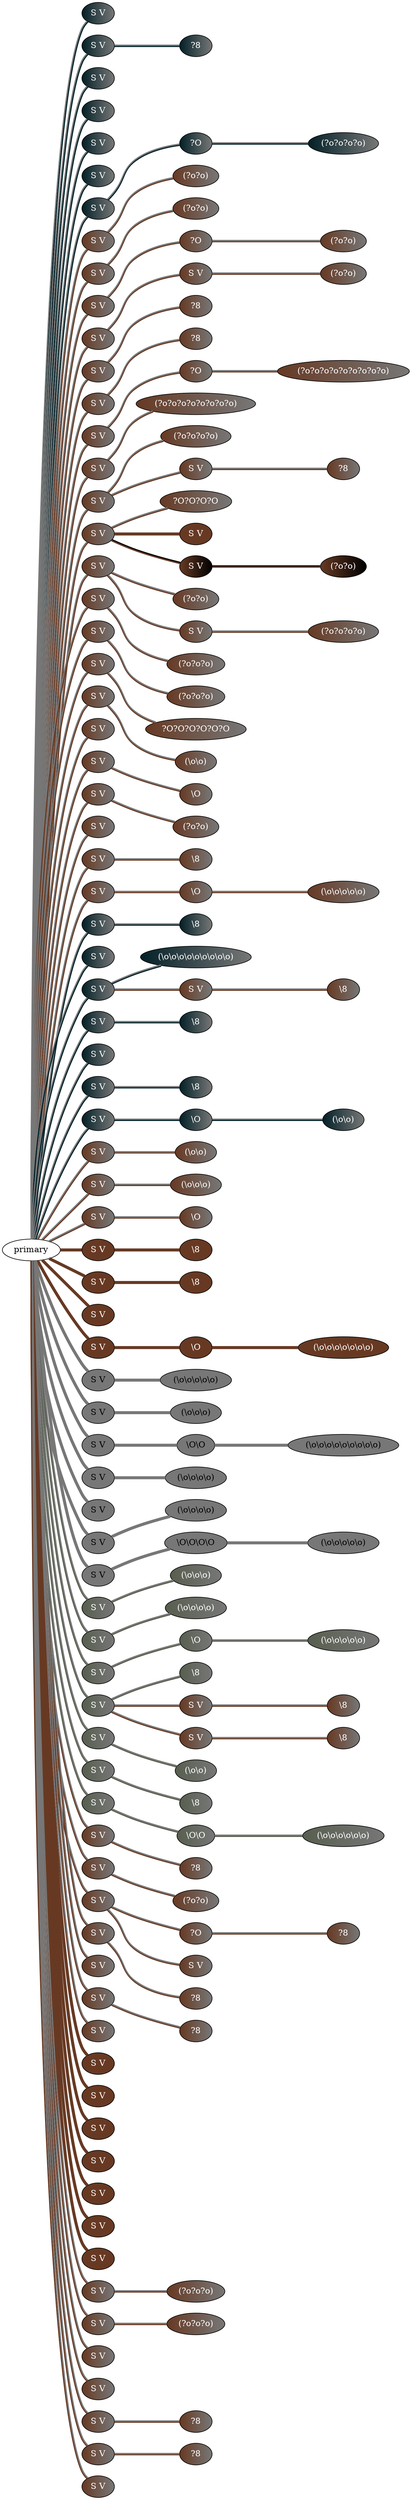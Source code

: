 graph {
 graph [rankdir=LR]
"1" [qtype="pendant_node", pendant_colors="#022027:#777777", pendant_ply="S", pendant_attach="V", pendant_length="0.5", label="S V", style=filled, fillcolor="#022027:#777777", fontcolor="#ffffff"]
"primary" -- "1" [qtype="pendant_link",penwidth=2,color="#022027:#777777"]
"2" [qtype="pendant_node", pendant_colors="#022027:#777777", pendant_ply="S", pendant_attach="V", pendant_length="32.5", label="S V", style=filled, fillcolor="#022027:#777777", fontcolor="#ffffff"]
"primary" -- "2" [qtype="pendant_link",penwidth=2,color="#022027:#777777"]
"2:0" [qtype="knot_node", knot_value="1", knot_type="E", knot_position="12.5", knot_spin="U", label="?8", style=filled, fillcolor="#022027:#777777" , fontcolor="#ffffff"]
"2" -- "2:0" [qtype="knot_link",penwidth=2,color="#022027:#777777"]
"3" [qtype="pendant_node", pendant_colors="#022027:#777777", pendant_ply="S", pendant_attach="V", pendant_length="0.5", label="S V", style=filled, fillcolor="#022027:#777777", fontcolor="#ffffff"]
"primary" -- "3" [qtype="pendant_link",penwidth=2,color="#022027:#777777"]
"4" [qtype="pendant_node", pendant_colors="#022027:#777777", pendant_ply="S", pendant_attach="V", pendant_length="10.5", label="S V", style=filled, fillcolor="#022027:#777777", fontcolor="#ffffff"]
"primary" -- "4" [qtype="pendant_link",penwidth=2,color="#022027:#777777"]
"5" [qtype="pendant_node", pendant_colors="#022027:#777777", pendant_ply="S", pendant_attach="V", pendant_length="0.5", label="S V", style=filled, fillcolor="#022027:#777777", fontcolor="#ffffff"]
"primary" -- "5" [qtype="pendant_link",penwidth=2,color="#022027:#777777"]
"6" [qtype="pendant_node", pendant_colors="#022027:#777777", pendant_ply="S", pendant_attach="V", pendant_length="0.5", label="S V", style=filled, fillcolor="#022027:#777777", fontcolor="#ffffff"]
"primary" -- "6" [qtype="pendant_link",penwidth=2,color="#022027:#777777"]
"T1" [qtype="pendant_node", pendant_colors="#022027:#777777", pendant_ply="S", pendant_attach="V", pendant_length="29.5", label="S V", style=filled, fillcolor="#022027:#777777", fontcolor="#ffffff"]
"primary" -- "T1" [qtype="pendant_link",penwidth=2,color="#022027:#777777"]
"T1:0" [qtype="knot_node", knot_value="1", knot_type="S", knot_position="5.5", knot_spin="U", label="?O", style=filled, fillcolor="#022027:#777777" , fontcolor="#ffffff"]
"T1" -- "T1:0" [qtype="knot_link",penwidth=2,color="#022027:#777777"]
"T1:1" [qtype="knot_node", knot_value="4", knot_type="L", knot_position="13.5", knot_spin="U", label="(?o?o?o?o)", style=filled, fillcolor="#022027:#777777" , fontcolor="#ffffff"]
"T1:0" -- "T1:1" [qtype="knot_link",penwidth=2,color="#022027:#777777"]
"7" [qtype="pendant_node", pendant_colors="#673923:#777777", pendant_ply="S", pendant_attach="V", pendant_length="32.0", label="S V", style=filled, fillcolor="#673923:#777777", fontcolor="#ffffff"]
"primary" -- "7" [qtype="pendant_link",penwidth=2,color="#673923:#777777"]
"7:0" [qtype="knot_node", knot_value="2", knot_type="L", knot_position="11.5", knot_spin="U", label="(?o?o)", style=filled, fillcolor="#673923:#777777" , fontcolor="#ffffff"]
"7" -- "7:0" [qtype="knot_link",penwidth=2,color="#673923:#777777"]
"8" [qtype="pendant_node", pendant_colors="#673923:#777777", pendant_ply="S", pendant_attach="V", pendant_length="34.0", label="S V", style=filled, fillcolor="#673923:#777777", fontcolor="#ffffff"]
"primary" -- "8" [qtype="pendant_link",penwidth=2,color="#673923:#777777"]
"8:0" [qtype="knot_node", knot_value="2", knot_type="L", knot_position="11.5", knot_spin="U", label="(?o?o)", style=filled, fillcolor="#673923:#777777" , fontcolor="#ffffff"]
"8" -- "8:0" [qtype="knot_link",penwidth=2,color="#673923:#777777"]
"9" [qtype="pendant_node", pendant_colors="#673923:#777777", pendant_ply="S", pendant_attach="V", pendant_length="32.5", label="S V", style=filled, fillcolor="#673923:#777777", fontcolor="#ffffff"]
"primary" -- "9" [qtype="pendant_link",penwidth=2,color="#673923:#777777"]
"9:0" [qtype="knot_node", knot_value="1", knot_type="S", knot_position="5.0", knot_spin="U", label="?O", style=filled, fillcolor="#673923:#777777" , fontcolor="#ffffff"]
"9" -- "9:0" [qtype="knot_link",penwidth=2,color="#673923:#777777"]
"9:1" [qtype="knot_node", knot_value="2", knot_type="L", knot_position="12.0", knot_spin="U", label="(?o?o)", style=filled, fillcolor="#673923:#777777" , fontcolor="#ffffff"]
"9:0" -- "9:1" [qtype="knot_link",penwidth=2,color="#673923:#777777"]
"10" [qtype="pendant_node", pendant_colors="#673923:#777777", pendant_ply="S", pendant_attach="V", pendant_length="32.0", label="S V", style=filled, fillcolor="#673923:#777777", fontcolor="#ffffff"]
"primary" -- "10" [qtype="pendant_link",penwidth=2,color="#673923:#777777"]
"10s1" [qtype="pendant_node", pendant_colors="#673923:#777777", pendant_ply="S", pendant_attach="V", pendant_length="19.5", label="S V", style=filled, fillcolor="#673923:#777777", fontcolor="#ffffff"]
"10" -- "10s1" [qtype="pendant_link",penwidth=2,color="#673923:#777777"]
"10s1:0" [qtype="knot_node", knot_value="2", knot_type="L", knot_position="5.0", knot_spin="U", label="(?o?o)", style=filled, fillcolor="#673923:#777777" , fontcolor="#ffffff"]
"10s1" -- "10s1:0" [qtype="knot_link",penwidth=2,color="#673923:#777777"]
"11" [qtype="pendant_node", pendant_colors="#673923:#777777", pendant_ply="S", pendant_attach="V", pendant_length="30.0", label="S V", style=filled, fillcolor="#673923:#777777", fontcolor="#ffffff"]
"primary" -- "11" [qtype="pendant_link",penwidth=2,color="#673923:#777777"]
"11:0" [qtype="knot_node", knot_value="1", knot_type="E", knot_position="11.0", knot_spin="U", label="?8", style=filled, fillcolor="#673923:#777777" , fontcolor="#ffffff"]
"11" -- "11:0" [qtype="knot_link",penwidth=2,color="#673923:#777777"]
"12" [qtype="pendant_node", pendant_colors="#673923:#777777", pendant_ply="S", pendant_attach="V", pendant_length="32.5", label="S V", style=filled, fillcolor="#673923:#777777", fontcolor="#ffffff"]
"primary" -- "12" [qtype="pendant_link",penwidth=2,color="#673923:#777777"]
"12:0" [qtype="knot_node", knot_value="1", knot_type="E", knot_position="12.0", knot_spin="U", label="?8", style=filled, fillcolor="#673923:#777777" , fontcolor="#ffffff"]
"12" -- "12:0" [qtype="knot_link",penwidth=2,color="#673923:#777777"]
"T2" [qtype="pendant_node", pendant_colors="#673923:#777777", pendant_ply="S", pendant_attach="V", pendant_length="24.0", label="S V", style=filled, fillcolor="#673923:#777777", fontcolor="#ffffff"]
"primary" -- "T2" [qtype="pendant_link",penwidth=2,color="#673923:#777777"]
"T2:0" [qtype="knot_node", knot_value="1", knot_type="S", knot_position="4.5", knot_spin="U", label="?O", style=filled, fillcolor="#673923:#777777" , fontcolor="#ffffff"]
"T2" -- "T2:0" [qtype="knot_link",penwidth=2,color="#673923:#777777"]
"T2:1" [qtype="knot_node", knot_value="9", knot_type="L", knot_position="13.0", knot_spin="U", label="(?o?o?o?o?o?o?o?o?o)", style=filled, fillcolor="#673923:#777777" , fontcolor="#ffffff"]
"T2:0" -- "T2:1" [qtype="knot_link",penwidth=2,color="#673923:#777777"]
"13" [qtype="pendant_node", pendant_colors="#673923:#777777", pendant_ply="S", pendant_attach="V", pendant_length="30.5", label="S V", style=filled, fillcolor="#673923:#777777", fontcolor="#ffffff"]
"primary" -- "13" [qtype="pendant_link",penwidth=2,color="#673923:#777777"]
"13:0" [qtype="knot_node", knot_value="8", knot_type="L", knot_position="11.0", knot_spin="U", label="(?o?o?o?o?o?o?o?o)", style=filled, fillcolor="#673923:#777777" , fontcolor="#ffffff"]
"13" -- "13:0" [qtype="knot_link",penwidth=2,color="#673923:#777777"]
"14" [qtype="pendant_node", pendant_colors="#673923:#777777", pendant_ply="S", pendant_attach="V", pendant_length="32.5", label="S V", style=filled, fillcolor="#673923:#777777", fontcolor="#ffffff"]
"primary" -- "14" [qtype="pendant_link",penwidth=2,color="#673923:#777777"]
"14:0" [qtype="knot_node", knot_value="4", knot_type="L", knot_position="10.5", knot_spin="U", label="(?o?o?o?o)", style=filled, fillcolor="#673923:#777777" , fontcolor="#ffffff"]
"14" -- "14:0" [qtype="knot_link",penwidth=2,color="#673923:#777777"]
"14s1" [qtype="pendant_node", pendant_colors="#673923:#777777", pendant_ply="S", pendant_attach="V", pendant_length="21.5", label="S V", style=filled, fillcolor="#673923:#777777", fontcolor="#ffffff"]
"14" -- "14s1" [qtype="pendant_link",penwidth=2,color="#673923:#777777"]
"14s1:0" [qtype="knot_node", knot_value="1", knot_type="E", knot_position="7.0", knot_spin="U", label="?8", style=filled, fillcolor="#673923:#777777" , fontcolor="#ffffff"]
"14s1" -- "14s1:0" [qtype="knot_link",penwidth=2,color="#673923:#777777"]
"15" [qtype="pendant_node", pendant_colors="#673923:#777777", pendant_ply="S", pendant_attach="V", pendant_length="29.5", label="S V", style=filled, fillcolor="#673923:#777777", fontcolor="#ffffff"]
"primary" -- "15" [qtype="pendant_link",penwidth=2,color="#673923:#777777"]
"15:0" [qtype="knot_node", knot_value="4", knot_type="S", knot_position="6.5", knot_spin="U", label="?O?O?O?O", style=filled, fillcolor="#673923:#777777" , fontcolor="#ffffff"]
"15" -- "15:0" [qtype="knot_link",penwidth=2,color="#673923:#777777"]
"15s1" [qtype="pendant_node", pendant_colors="#673923", pendant_ply="S", pendant_attach="V", pendant_length="2.5", label="S V", style=filled, fillcolor="#673923", fontcolor="#ffffff"]
"15" -- "15s1" [qtype="pendant_link",penwidth=5,color="#673923"]
"15s2" [qtype="pendant_node", pendant_colors="#673923:#000000", pendant_ply="S", pendant_attach="V", pendant_length="14.5", label="S V", style=filled, fillcolor="#673923:#000000", fontcolor="#ffffff"]
"15" -- "15s2" [qtype="pendant_link",penwidth=2,color="#673923:#000000"]
"15s2:0" [qtype="knot_node", knot_value="2", knot_type="L", knot_position="7.0", knot_spin="U", label="(?o?o)", style=filled, fillcolor="#673923:#000000" , fontcolor="#ffffff"]
"15s2" -- "15s2:0" [qtype="knot_link",penwidth=2,color="#673923:#000000"]
"16" [qtype="pendant_node", pendant_colors="#673923:#777777", pendant_ply="S", pendant_attach="V", pendant_length="33.5", label="S V", style=filled, fillcolor="#673923:#777777", fontcolor="#ffffff"]
"primary" -- "16" [qtype="pendant_link",penwidth=2,color="#673923:#777777"]
"16:0" [qtype="knot_node", knot_value="2", knot_type="L", knot_position="11.0", knot_spin="U", label="(?o?o)", style=filled, fillcolor="#673923:#777777" , fontcolor="#ffffff"]
"16" -- "16:0" [qtype="knot_link",penwidth=2,color="#673923:#777777"]
"16s1" [qtype="pendant_node", pendant_colors="#673923:#777777", pendant_ply="S", pendant_attach="V", pendant_length="20.0", label="S V", style=filled, fillcolor="#673923:#777777", fontcolor="#ffffff"]
"16" -- "16s1" [qtype="pendant_link",penwidth=2,color="#673923:#777777"]
"16s1:0" [qtype="knot_node", knot_value="4", knot_type="L", knot_position="7.0", knot_spin="U", label="(?o?o?o?o)", style=filled, fillcolor="#673923:#777777" , fontcolor="#ffffff"]
"16s1" -- "16s1:0" [qtype="knot_link",penwidth=2,color="#673923:#777777"]
"17" [qtype="pendant_node", pendant_colors="#673923:#777777", pendant_ply="S", pendant_attach="V", pendant_length="33.5", label="S V", style=filled, fillcolor="#673923:#777777", fontcolor="#ffffff"]
"primary" -- "17" [qtype="pendant_link",penwidth=2,color="#673923:#777777"]
"17:0" [qtype="knot_node", knot_value="3", knot_type="L", knot_position="10.5", knot_spin="U", label="(?o?o?o)", style=filled, fillcolor="#673923:#777777" , fontcolor="#ffffff"]
"17" -- "17:0" [qtype="knot_link",penwidth=2,color="#673923:#777777"]
"18" [qtype="pendant_node", pendant_colors="#673923:#777777", pendant_ply="S", pendant_attach="V", pendant_length="34.5", label="S V", style=filled, fillcolor="#673923:#777777", fontcolor="#ffffff"]
"primary" -- "18" [qtype="pendant_link",penwidth=2,color="#673923:#777777"]
"18:0" [qtype="knot_node", knot_value="3", knot_type="L", knot_position="10.5", knot_spin="U", label="(?o?o?o)", style=filled, fillcolor="#673923:#777777" , fontcolor="#ffffff"]
"18" -- "18:0" [qtype="knot_link",penwidth=2,color="#673923:#777777"]
"T3" [qtype="pendant_node", pendant_colors="#673923:#777777", pendant_ply="S", pendant_attach="V", pendant_length="30.0", label="S V", style=filled, fillcolor="#673923:#777777", fontcolor="#ffffff"]
"primary" -- "T3" [qtype="pendant_link",penwidth=2,color="#673923:#777777"]
"T3:0" [qtype="knot_node", knot_value="6", knot_type="S", knot_position="9.0", knot_spin="U", label="?O?O?O?O?O?O", style=filled, fillcolor="#673923:#777777" , fontcolor="#ffffff"]
"T3" -- "T3:0" [qtype="knot_link",penwidth=2,color="#673923:#777777"]
"19" [qtype="pendant_node", pendant_colors="#673923:#777777", pendant_ply="S", pendant_attach="V", pendant_length="35.0", label="S V", style=filled, fillcolor="#673923:#777777", fontcolor="#ffffff"]
"primary" -- "19" [qtype="pendant_link",penwidth=2,color="#673923:#777777"]
"19:0" [qtype="knot_node", knot_value="2", knot_type="L", knot_position="11.0", knot_spin="Z", label="(\\o\\o)", style=filled, fillcolor="#673923:#777777" , fontcolor="#ffffff"]
"19" -- "19:0" [qtype="knot_link",penwidth=2,color="#673923:#777777"]
"20" [qtype="pendant_node", pendant_colors="#673923:#777777", pendant_ply="S", pendant_attach="V", pendant_length="35.0", label="S V", style=filled, fillcolor="#673923:#777777", fontcolor="#ffffff"]
"primary" -- "20" [qtype="pendant_link",penwidth=2,color="#673923:#777777"]
"21" [qtype="pendant_node", pendant_colors="#673923:#777777", pendant_ply="S", pendant_attach="V", pendant_length="33.5", label="S V", style=filled, fillcolor="#673923:#777777", fontcolor="#ffffff"]
"primary" -- "21" [qtype="pendant_link",penwidth=2,color="#673923:#777777"]
"21:0" [qtype="knot_node", knot_value="1", knot_type="S", knot_position="6.0", knot_spin="Z", label="\\O", style=filled, fillcolor="#673923:#777777" , fontcolor="#ffffff"]
"21" -- "21:0" [qtype="knot_link",penwidth=2,color="#673923:#777777"]
"22" [qtype="pendant_node", pendant_colors="#673923:#777777", pendant_ply="S", pendant_attach="V", pendant_length="34.0", label="S V", style=filled, fillcolor="#673923:#777777", fontcolor="#ffffff"]
"primary" -- "22" [qtype="pendant_link",penwidth=2,color="#673923:#777777"]
"22:0" [qtype="knot_node", knot_value="2", knot_type="L", knot_position="12.0", knot_spin="U", label="(?o?o)", style=filled, fillcolor="#673923:#777777" , fontcolor="#ffffff"]
"22" -- "22:0" [qtype="knot_link",penwidth=2,color="#673923:#777777"]
"23" [qtype="pendant_node", pendant_colors="#673923:#777777", pendant_ply="S", pendant_attach="V", pendant_length="36.0", label="S V", style=filled, fillcolor="#673923:#777777", fontcolor="#ffffff"]
"primary" -- "23" [qtype="pendant_link",penwidth=2,color="#673923:#777777"]
"24" [qtype="pendant_node", pendant_colors="#673923:#777777", pendant_ply="S", pendant_attach="V", pendant_length="34.5", label="S V", style=filled, fillcolor="#673923:#777777", fontcolor="#ffffff"]
"primary" -- "24" [qtype="pendant_link",penwidth=2,color="#673923:#777777"]
"24:0" [qtype="knot_node", knot_value="1", knot_type="E", knot_position="11.5", knot_spin="Z", label="\\8", style=filled, fillcolor="#673923:#777777" , fontcolor="#ffffff"]
"24" -- "24:0" [qtype="knot_link",penwidth=2,color="#673923:#777777"]
"T4" [qtype="pendant_node", pendant_colors="#673923:#777777", pendant_ply="S", pendant_attach="V", pendant_length="29.0", label="S V", style=filled, fillcolor="#673923:#777777", fontcolor="#ffffff"]
"primary" -- "T4" [qtype="pendant_link",penwidth=2,color="#673923:#777777"]
"T4:0" [qtype="knot_node", knot_value="1", knot_type="S", knot_position="6.0", knot_spin="Z", label="\\O", style=filled, fillcolor="#673923:#777777" , fontcolor="#ffffff"]
"T4" -- "T4:0" [qtype="knot_link",penwidth=2,color="#673923:#777777"]
"T4:1" [qtype="knot_node", knot_value="5", knot_type="L", knot_position="14.0", knot_spin="Z", label="(\\o\\o\\o\\o\\o)", style=filled, fillcolor="#673923:#777777" , fontcolor="#ffffff"]
"T4:0" -- "T4:1" [qtype="knot_link",penwidth=2,color="#673923:#777777"]
"25" [qtype="pendant_node", pendant_colors="#022027:#777777", pendant_ply="S", pendant_attach="V", pendant_length="35.5", label="S V", style=filled, fillcolor="#022027:#777777", fontcolor="#ffffff"]
"primary" -- "25" [qtype="pendant_link",penwidth=2,color="#022027:#777777"]
"25:0" [qtype="knot_node", knot_value="1", knot_type="E", knot_position="11.5", knot_spin="Z", label="\\8", style=filled, fillcolor="#022027:#777777" , fontcolor="#ffffff"]
"25" -- "25:0" [qtype="knot_link",penwidth=2,color="#022027:#777777"]
"26" [qtype="pendant_node", pendant_colors="#022027:#777777", pendant_ply="S", pendant_attach="V", pendant_length="34.0", label="S V", style=filled, fillcolor="#022027:#777777", fontcolor="#ffffff"]
"primary" -- "26" [qtype="pendant_link",penwidth=2,color="#022027:#777777"]
"27" [qtype="pendant_node", pendant_colors="#022027:#777777", pendant_ply="S", pendant_attach="V", pendant_length="26.0", label="S V", style=filled, fillcolor="#022027:#777777", fontcolor="#ffffff"]
"primary" -- "27" [qtype="pendant_link",penwidth=2,color="#022027:#777777"]
"27:0" [qtype="knot_node", knot_value="9", knot_type="L", knot_position="12.0", knot_spin="Z", label="(\\o\\o\\o\\o\\o\\o\\o\\o\\o)", style=filled, fillcolor="#022027:#777777" , fontcolor="#ffffff"]
"27" -- "27:0" [qtype="knot_link",penwidth=2,color="#022027:#777777"]
"27s1" [qtype="pendant_node", pendant_colors="#673923:#777777", pendant_ply="S", pendant_attach="V", pendant_length="17.5", label="S V", style=filled, fillcolor="#673923:#777777", fontcolor="#ffffff"]
"27" -- "27s1" [qtype="pendant_link",penwidth=2,color="#673923:#777777"]
"27s1:0" [qtype="knot_node", knot_value="1", knot_type="E", knot_position="5.0", knot_spin="Z", label="\\8", style=filled, fillcolor="#673923:#777777" , fontcolor="#ffffff"]
"27s1" -- "27s1:0" [qtype="knot_link",penwidth=2,color="#673923:#777777"]
"28" [qtype="pendant_node", pendant_colors="#022027:#777777", pendant_ply="S", pendant_attach="V", pendant_length="24.5", label="S V", style=filled, fillcolor="#022027:#777777", fontcolor="#ffffff"]
"primary" -- "28" [qtype="pendant_link",penwidth=2,color="#022027:#777777"]
"28:0" [qtype="knot_node", knot_value="1", knot_type="E", knot_position="12.0", knot_spin="Z", label="\\8", style=filled, fillcolor="#022027:#777777" , fontcolor="#ffffff"]
"28" -- "28:0" [qtype="knot_link",penwidth=2,color="#022027:#777777"]
"29" [qtype="pendant_node", pendant_colors="#022027:#777777", pendant_ply="S", pendant_attach="V", pendant_length="36.0", label="S V", style=filled, fillcolor="#022027:#777777", fontcolor="#ffffff"]
"primary" -- "29" [qtype="pendant_link",penwidth=2,color="#022027:#777777"]
"30" [qtype="pendant_node", pendant_colors="#022027:#777777", pendant_ply="S", pendant_attach="V", pendant_length="35.0", label="S V", style=filled, fillcolor="#022027:#777777", fontcolor="#ffffff"]
"primary" -- "30" [qtype="pendant_link",penwidth=2,color="#022027:#777777"]
"30:0" [qtype="knot_node", knot_value="1", knot_type="E", knot_position="12.0", knot_spin="Z", label="\\8", style=filled, fillcolor="#022027:#777777" , fontcolor="#ffffff"]
"30" -- "30:0" [qtype="knot_link",penwidth=2,color="#022027:#777777"]
"T5" [qtype="pendant_node", pendant_colors="#022027:#777777", pendant_ply="S", pendant_attach="V", pendant_length="29.0", label="S V", style=filled, fillcolor="#022027:#777777", fontcolor="#ffffff"]
"primary" -- "T5" [qtype="pendant_link",penwidth=2,color="#022027:#777777"]
"T5:0" [qtype="knot_node", knot_value="1", knot_type="S", knot_position="6.5", knot_spin="Z", label="\\O", style=filled, fillcolor="#022027:#777777" , fontcolor="#ffffff"]
"T5" -- "T5:0" [qtype="knot_link",penwidth=2,color="#022027:#777777"]
"T5:1" [qtype="knot_node", knot_value="2", knot_type="L", knot_position="14.0", knot_spin="Z", label="(\\o\\o)", style=filled, fillcolor="#022027:#777777" , fontcolor="#ffffff"]
"T5:0" -- "T5:1" [qtype="knot_link",penwidth=2,color="#022027:#777777"]
"31" [qtype="pendant_node", pendant_colors="#673923:#777777", pendant_ply="S", pendant_attach="V", pendant_length="32.0", label="S V", style=filled, fillcolor="#673923:#777777", fontcolor="#ffffff"]
"primary" -- "31" [qtype="pendant_link",penwidth=2,color="#673923:#777777"]
"31:0" [qtype="knot_node", knot_value="2", knot_type="L", knot_position="12.0", knot_spin="Z", label="(\\o\\o)", style=filled, fillcolor="#673923:#777777" , fontcolor="#ffffff"]
"31" -- "31:0" [qtype="knot_link",penwidth=2,color="#673923:#777777"]
"32" [qtype="pendant_node", pendant_colors="#673923:#777777", pendant_ply="S", pendant_attach="V", pendant_length="19.5", label="S V", style=filled, fillcolor="#673923:#777777", fontcolor="#ffffff"]
"primary" -- "32" [qtype="pendant_link",penwidth=2,color="#673923:#777777"]
"32:0" [qtype="knot_node", knot_value="3", knot_type="L", knot_position="12.5", knot_spin="Z", label="(\\o\\o\\o)", style=filled, fillcolor="#673923:#777777" , fontcolor="#ffffff"]
"32" -- "32:0" [qtype="knot_link",penwidth=2,color="#673923:#777777"]
"33" [qtype="pendant_node", pendant_colors="#673923:#777777", pendant_ply="S", pendant_attach="V", pendant_length="25.0", label="S V", style=filled, fillcolor="#673923:#777777", fontcolor="#ffffff"]
"primary" -- "33" [qtype="pendant_link",penwidth=2,color="#673923:#777777"]
"33:0" [qtype="knot_node", knot_value="1", knot_type="S", knot_position="5.5", knot_spin="Z", label="\\O", style=filled, fillcolor="#673923:#777777" , fontcolor="#ffffff"]
"33" -- "33:0" [qtype="knot_link",penwidth=2,color="#673923:#777777"]
"34" [qtype="pendant_node", pendant_colors="#673923", pendant_ply="S", pendant_attach="V", pendant_length="33.0", label="S V", style=filled, fillcolor="#673923", fontcolor="#ffffff"]
"primary" -- "34" [qtype="pendant_link",penwidth=5,color="#673923"]
"34:0" [qtype="knot_node", knot_value="1", knot_type="E", knot_position="12.0", knot_spin="Z", label="\\8", style=filled, fillcolor="#673923" , fontcolor="#ffffff"]
"34" -- "34:0" [qtype="knot_link",penwidth=5,color="#673923"]
"35" [qtype="pendant_node", pendant_colors="#673923", pendant_ply="S", pendant_attach="V", pendant_length="31.5", label="S V", style=filled, fillcolor="#673923", fontcolor="#ffffff"]
"primary" -- "35" [qtype="pendant_link",penwidth=5,color="#673923"]
"35:0" [qtype="knot_node", knot_value="1", knot_type="E", knot_position="12.0", knot_spin="Z", label="\\8", style=filled, fillcolor="#673923" , fontcolor="#ffffff"]
"35" -- "35:0" [qtype="knot_link",penwidth=5,color="#673923"]
"36" [qtype="pendant_node", pendant_colors="#673923", pendant_ply="S", pendant_attach="V", pendant_length="32.0", label="S V", style=filled, fillcolor="#673923", fontcolor="#ffffff"]
"primary" -- "36" [qtype="pendant_link",penwidth=5,color="#673923"]
"T6" [qtype="pendant_node", pendant_colors="#673923", pendant_ply="S", pendant_attach="V", pendant_length="25.5", label="S V", style=filled, fillcolor="#673923", fontcolor="#ffffff"]
"primary" -- "T6" [qtype="pendant_link",penwidth=5,color="#673923"]
"T6:0" [qtype="knot_node", knot_value="1", knot_type="S", knot_position="6.0", knot_spin="Z", label="\\O", style=filled, fillcolor="#673923" , fontcolor="#ffffff"]
"T6" -- "T6:0" [qtype="knot_link",penwidth=5,color="#673923"]
"T6:1" [qtype="knot_node", knot_value="7", knot_type="L", knot_position="13.5", knot_spin="Z", label="(\\o\\o\\o\\o\\o\\o\\o)", style=filled, fillcolor="#673923" , fontcolor="#ffffff"]
"T6:0" -- "T6:1" [qtype="knot_link",penwidth=5,color="#673923"]
"37" [qtype="pendant_node", pendant_colors="#777777", pendant_ply="S", pendant_attach="V", pendant_length="47.0", label="S V", style=filled, fillcolor="#777777", fontcolor="#000000"]
"primary" -- "37" [qtype="pendant_link",penwidth=5,color="#777777"]
"37:0" [qtype="knot_node", knot_value="5", knot_type="L", knot_position="14.0", knot_spin="Z", label="(\\o\\o\\o\\o\\o)", style=filled, fillcolor="#777777" , fontcolor="#000000"]
"37" -- "37:0" [qtype="knot_link",penwidth=5,color="#777777"]
"38" [qtype="pendant_node", pendant_colors="#777777", pendant_ply="S", pendant_attach="V", pendant_length="35.5", label="S V", style=filled, fillcolor="#777777", fontcolor="#000000"]
"primary" -- "38" [qtype="pendant_link",penwidth=5,color="#777777"]
"38:0" [qtype="knot_node", knot_value="3", knot_type="L", knot_position="13.5", knot_spin="Z", label="(\\o\\o\\o)", style=filled, fillcolor="#777777" , fontcolor="#000000"]
"38" -- "38:0" [qtype="knot_link",penwidth=5,color="#777777"]
"39" [qtype="pendant_node", pendant_colors="#777777", pendant_ply="S", pendant_attach="V", pendant_length="30.0", label="S V", style=filled, fillcolor="#777777", fontcolor="#000000"]
"primary" -- "39" [qtype="pendant_link",penwidth=5,color="#777777"]
"39:0" [qtype="knot_node", knot_value="2", knot_type="S", knot_position="5.5", knot_spin="Z", label="\\O\\O", style=filled, fillcolor="#777777" , fontcolor="#000000"]
"39" -- "39:0" [qtype="knot_link",penwidth=5,color="#777777"]
"39:1" [qtype="knot_node", knot_value="9", knot_type="L", knot_position="12.5", knot_spin="Z", label="(\\o\\o\\o\\o\\o\\o\\o\\o\\o)", style=filled, fillcolor="#777777" , fontcolor="#000000"]
"39:0" -- "39:1" [qtype="knot_link",penwidth=5,color="#777777"]
"40" [qtype="pendant_node", pendant_colors="#777777", pendant_ply="S", pendant_attach="V", pendant_length="36.0", label="S V", style=filled, fillcolor="#777777", fontcolor="#000000"]
"primary" -- "40" [qtype="pendant_link",penwidth=5,color="#777777"]
"40:0" [qtype="knot_node", knot_value="4", knot_type="L", knot_position="12.0", knot_spin="Z", label="(\\o\\o\\o\\o)", style=filled, fillcolor="#777777" , fontcolor="#000000"]
"40" -- "40:0" [qtype="knot_link",penwidth=5,color="#777777"]
"41" [qtype="pendant_node", pendant_colors="#777777", pendant_ply="S", pendant_attach="V", pendant_length="33.0", label="S V", style=filled, fillcolor="#777777", fontcolor="#000000"]
"primary" -- "41" [qtype="pendant_link",penwidth=5,color="#777777"]
"42" [qtype="pendant_node", pendant_colors="#777777", pendant_ply="S", pendant_attach="V", pendant_length="32.5", label="S V", style=filled, fillcolor="#777777", fontcolor="#000000"]
"primary" -- "42" [qtype="pendant_link",penwidth=5,color="#777777"]
"42:0" [qtype="knot_node", knot_value="4", knot_type="L", knot_position="12.5", knot_spin="Z", label="(\\o\\o\\o\\o)", style=filled, fillcolor="#777777" , fontcolor="#000000"]
"42" -- "42:0" [qtype="knot_link",penwidth=5,color="#777777"]
"T7" [qtype="pendant_node", pendant_colors="#777777", pendant_ply="S", pendant_attach="V", pendant_length="36.5", label="S V", style=filled, fillcolor="#777777", fontcolor="#000000"]
"primary" -- "T7" [qtype="pendant_link",penwidth=5,color="#777777"]
"T7:0" [qtype="knot_node", knot_value="4", knot_type="S", knot_position="6.5", knot_spin="Z", label="\\O\\O\\O\\O", style=filled, fillcolor="#777777" , fontcolor="#000000"]
"T7" -- "T7:0" [qtype="knot_link",penwidth=5,color="#777777"]
"T7:1" [qtype="knot_node", knot_value="5", knot_type="L", knot_position="15.0", knot_spin="Z", label="(\\o\\o\\o\\o\\o)", style=filled, fillcolor="#777777" , fontcolor="#000000"]
"T7:0" -- "T7:1" [qtype="knot_link",penwidth=5,color="#777777"]
"43" [qtype="pendant_node", pendant_colors="#575E4E:#777777", pendant_ply="S", pendant_attach="V", pendant_length="32.5", label="S V", style=filled, fillcolor="#575E4E:#777777", fontcolor="#ffffff"]
"primary" -- "43" [qtype="pendant_link",penwidth=2,color="#575E4E:#777777"]
"43:0" [qtype="knot_node", knot_value="3", knot_type="L", knot_position="13.5", knot_spin="Z", label="(\\o\\o\\o)", style=filled, fillcolor="#575E4E:#777777" , fontcolor="#ffffff"]
"43" -- "43:0" [qtype="knot_link",penwidth=2,color="#575E4E:#777777"]
"44" [qtype="pendant_node", pendant_colors="#575E4E:#777777", pendant_ply="S", pendant_attach="V", pendant_length="34.0", label="S V", style=filled, fillcolor="#575E4E:#777777", fontcolor="#ffffff"]
"primary" -- "44" [qtype="pendant_link",penwidth=2,color="#575E4E:#777777"]
"44:0" [qtype="knot_node", knot_value="4", knot_type="L", knot_position="14.0", knot_spin="Z", label="(\\o\\o\\o\\o)", style=filled, fillcolor="#575E4E:#777777" , fontcolor="#ffffff"]
"44" -- "44:0" [qtype="knot_link",penwidth=2,color="#575E4E:#777777"]
"45" [qtype="pendant_node", pendant_colors="#575E4E:#777777", pendant_ply="S", pendant_attach="V", pendant_length="30.5", label="S V", style=filled, fillcolor="#575E4E:#777777", fontcolor="#ffffff"]
"primary" -- "45" [qtype="pendant_link",penwidth=2,color="#575E4E:#777777"]
"45:0" [qtype="knot_node", knot_value="1", knot_type="S", knot_position="4.0", knot_spin="Z", label="\\O", style=filled, fillcolor="#575E4E:#777777" , fontcolor="#ffffff"]
"45" -- "45:0" [qtype="knot_link",penwidth=2,color="#575E4E:#777777"]
"45:1" [qtype="knot_node", knot_value="5", knot_type="L", knot_position="13.5", knot_spin="Z", label="(\\o\\o\\o\\o\\o)", style=filled, fillcolor="#575E4E:#777777" , fontcolor="#ffffff"]
"45:0" -- "45:1" [qtype="knot_link",penwidth=2,color="#575E4E:#777777"]
"46" [qtype="pendant_node", pendant_colors="#575E4E:#777777", pendant_ply="S", pendant_attach="V", pendant_length="36.5", label="S V", style=filled, fillcolor="#575E4E:#777777", fontcolor="#ffffff"]
"primary" -- "46" [qtype="pendant_link",penwidth=2,color="#575E4E:#777777"]
"46:0" [qtype="knot_node", knot_value="1", knot_type="E", knot_position="14.5", knot_spin="Z", label="\\8", style=filled, fillcolor="#575E4E:#777777" , fontcolor="#ffffff"]
"46" -- "46:0" [qtype="knot_link",penwidth=2,color="#575E4E:#777777"]
"46s1" [qtype="pendant_node", pendant_colors="#673923:#777777", pendant_ply="S", pendant_attach="V", pendant_length="17.5", label="S V", style=filled, fillcolor="#673923:#777777", fontcolor="#ffffff"]
"46" -- "46s1" [qtype="pendant_link",penwidth=2,color="#673923:#777777"]
"46s1:0" [qtype="knot_node", knot_value="1", knot_type="E", knot_position="4.0", knot_spin="Z", label="\\8", style=filled, fillcolor="#673923:#777777" , fontcolor="#ffffff"]
"46s1" -- "46s1:0" [qtype="knot_link",penwidth=2,color="#673923:#777777"]
"46s2" [qtype="pendant_node", pendant_colors="#673923:#777777", pendant_ply="S", pendant_attach="V", pendant_length="16.0", label="S V", style=filled, fillcolor="#673923:#777777", fontcolor="#ffffff"]
"46" -- "46s2" [qtype="pendant_link",penwidth=2,color="#673923:#777777"]
"46s2:0" [qtype="knot_node", knot_value="1", knot_type="E", knot_position="4.5", knot_spin="Z", label="\\8", style=filled, fillcolor="#673923:#777777" , fontcolor="#ffffff"]
"46s2" -- "46s2:0" [qtype="knot_link",penwidth=2,color="#673923:#777777"]
"47" [qtype="pendant_node", pendant_colors="#575E4E:#777777", pendant_ply="S", pendant_attach="V", pendant_length="29.0", label="S V", style=filled, fillcolor="#575E4E:#777777", fontcolor="#ffffff"]
"primary" -- "47" [qtype="pendant_link",penwidth=2,color="#575E4E:#777777"]
"47:0" [qtype="knot_node", knot_value="2", knot_type="L", knot_position="14.0", knot_spin="Z", label="(\\o\\o)", style=filled, fillcolor="#575E4E:#777777" , fontcolor="#ffffff"]
"47" -- "47:0" [qtype="knot_link",penwidth=2,color="#575E4E:#777777"]
"48" [qtype="pendant_node", pendant_colors="#575E4E:#777777", pendant_ply="S", pendant_attach="V", pendant_length="39.5", label="S V", style=filled, fillcolor="#575E4E:#777777", fontcolor="#ffffff"]
"primary" -- "48" [qtype="pendant_link",penwidth=2,color="#575E4E:#777777"]
"48:0" [qtype="knot_node", knot_value="1", knot_type="E", knot_position="14.5", knot_spin="Z", label="\\8", style=filled, fillcolor="#575E4E:#777777" , fontcolor="#ffffff"]
"48" -- "48:0" [qtype="knot_link",penwidth=2,color="#575E4E:#777777"]
"T8" [qtype="pendant_node", pendant_colors="#575E4E:#777777", pendant_ply="S", pendant_attach="V", pendant_length="21.0", label="S V", style=filled, fillcolor="#575E4E:#777777", fontcolor="#ffffff"]
"primary" -- "T8" [qtype="pendant_link",penwidth=2,color="#575E4E:#777777"]
"T8:0" [qtype="knot_node", knot_value="2", knot_type="S", knot_position="5.0", knot_spin="Z", label="\\O\\O", style=filled, fillcolor="#575E4E:#777777" , fontcolor="#ffffff"]
"T8" -- "T8:0" [qtype="knot_link",penwidth=2,color="#575E4E:#777777"]
"T8:1" [qtype="knot_node", knot_value="6", knot_type="L", knot_position="13.0", knot_spin="Z", label="(\\o\\o\\o\\o\\o\\o)", style=filled, fillcolor="#575E4E:#777777" , fontcolor="#ffffff"]
"T8:0" -- "T8:1" [qtype="knot_link",penwidth=2,color="#575E4E:#777777"]
"49" [qtype="pendant_node", pendant_colors="#673923:#777777", pendant_ply="S", pendant_attach="V", pendant_length="29.5", label="S V", style=filled, fillcolor="#673923:#777777", fontcolor="#ffffff"]
"primary" -- "49" [qtype="pendant_link",penwidth=2,color="#673923:#777777"]
"49:0" [qtype="knot_node", knot_value="1", knot_type="E", knot_position="10.0", knot_spin="U", label="?8", style=filled, fillcolor="#673923:#777777" , fontcolor="#ffffff"]
"49" -- "49:0" [qtype="knot_link",penwidth=2,color="#673923:#777777"]
"50" [qtype="pendant_node", pendant_colors="#673923:#777777", pendant_ply="S", pendant_attach="V", pendant_length="30.0", label="S V", style=filled, fillcolor="#673923:#777777", fontcolor="#ffffff"]
"primary" -- "50" [qtype="pendant_link",penwidth=2,color="#673923:#777777"]
"50:0" [qtype="knot_node", knot_value="2", knot_type="L", knot_position="18.0", knot_spin="U", label="(?o?o)", style=filled, fillcolor="#673923:#777777" , fontcolor="#ffffff"]
"50" -- "50:0" [qtype="knot_link",penwidth=2,color="#673923:#777777"]
"51" [qtype="pendant_node", pendant_colors="#673923:#777777", pendant_ply="S", pendant_attach="V", pendant_length="15.5", label="S V", style=filled, fillcolor="#673923:#777777", fontcolor="#ffffff"]
"primary" -- "51" [qtype="pendant_link",penwidth=2,color="#673923:#777777"]
"51:0" [qtype="knot_node", knot_value="1", knot_type="S", knot_position="4.5", knot_spin="U", label="?O", style=filled, fillcolor="#673923:#777777" , fontcolor="#ffffff"]
"51" -- "51:0" [qtype="knot_link",penwidth=2,color="#673923:#777777"]
"51:1" [qtype="knot_node", knot_value="1", knot_type="E", knot_position="11.0", knot_spin="U", label="?8", style=filled, fillcolor="#673923:#777777" , fontcolor="#ffffff"]
"51:0" -- "51:1" [qtype="knot_link",penwidth=2,color="#673923:#777777"]
"51s1" [qtype="pendant_node", pendant_colors="#673923:#777777", pendant_ply="S", pendant_attach="V", pendant_length="8.5", label="S V", style=filled, fillcolor="#673923:#777777", fontcolor="#ffffff"]
"51" -- "51s1" [qtype="pendant_link",penwidth=2,color="#673923:#777777"]
"52" [qtype="pendant_node", pendant_colors="#673923:#777777", pendant_ply="S", pendant_attach="V", pendant_length="27.0", label="S V", style=filled, fillcolor="#673923:#777777", fontcolor="#ffffff"]
"primary" -- "52" [qtype="pendant_link",penwidth=2,color="#673923:#777777"]
"52:0" [qtype="knot_node", knot_value="1", knot_type="E", knot_position="10.0", knot_spin="U", label="?8", style=filled, fillcolor="#673923:#777777" , fontcolor="#ffffff"]
"52" -- "52:0" [qtype="knot_link",penwidth=2,color="#673923:#777777"]
"53" [qtype="pendant_node", pendant_colors="#673923:#777777", pendant_ply="S", pendant_attach="V", pendant_length="23.0", label="S V", style=filled, fillcolor="#673923:#777777", fontcolor="#ffffff"]
"primary" -- "53" [qtype="pendant_link",penwidth=2,color="#673923:#777777"]
"54" [qtype="pendant_node", pendant_colors="#673923:#777777", pendant_ply="S", pendant_attach="V", pendant_length="29.5", label="S V", style=filled, fillcolor="#673923:#777777", fontcolor="#ffffff"]
"primary" -- "54" [qtype="pendant_link",penwidth=2,color="#673923:#777777"]
"54:0" [qtype="knot_node", knot_value="1", knot_type="E", knot_position="10.5", knot_spin="U", label="?8", style=filled, fillcolor="#673923:#777777" , fontcolor="#ffffff"]
"54" -- "54:0" [qtype="knot_link",penwidth=2,color="#673923:#777777"]
"T9" [qtype="pendant_node", pendant_colors="#673923:#777777", pendant_ply="S", pendant_attach="V", pendant_length="29.5", label="S V", style=filled, fillcolor="#673923:#777777", fontcolor="#ffffff"]
"primary" -- "T9" [qtype="pendant_link",penwidth=2,color="#673923:#777777"]
"55" [qtype="pendant_node", pendant_colors="#673923", pendant_ply="S", pendant_attach="V", pendant_length="27.5", label="S V", style=filled, fillcolor="#673923", fontcolor="#ffffff"]
"primary" -- "55" [qtype="pendant_link",penwidth=5,color="#673923"]
"56" [qtype="pendant_node", pendant_colors="#673923", pendant_ply="S", pendant_attach="V", pendant_length="28.5", label="S V", style=filled, fillcolor="#673923", fontcolor="#ffffff"]
"primary" -- "56" [qtype="pendant_link",penwidth=5,color="#673923"]
"57" [qtype="pendant_node", pendant_colors="#673923", pendant_ply="S", pendant_attach="V", pendant_length="28.5", label="S V", style=filled, fillcolor="#673923", fontcolor="#ffffff"]
"primary" -- "57" [qtype="pendant_link",penwidth=5,color="#673923"]
"58" [qtype="pendant_node", pendant_colors="#673923", pendant_ply="S", pendant_attach="V", pendant_length="18.0", label="S V", style=filled, fillcolor="#673923", fontcolor="#ffffff"]
"primary" -- "58" [qtype="pendant_link",penwidth=5,color="#673923"]
"59" [qtype="pendant_node", pendant_colors="#673923", pendant_ply="S", pendant_attach="V", pendant_length="27.0", label="S V", style=filled, fillcolor="#673923", fontcolor="#ffffff"]
"primary" -- "59" [qtype="pendant_link",penwidth=5,color="#673923"]
"60" [qtype="pendant_node", pendant_colors="#673923", pendant_ply="S", pendant_attach="V", pendant_length="15.0", label="S V", style=filled, fillcolor="#673923", fontcolor="#ffffff"]
"primary" -- "60" [qtype="pendant_link",penwidth=5,color="#673923"]
"T10" [qtype="pendant_node", pendant_colors="#673923", pendant_ply="S", pendant_attach="V", pendant_length="46.0", label="S V", style=filled, fillcolor="#673923", fontcolor="#ffffff"]
"primary" -- "T10" [qtype="pendant_link",penwidth=5,color="#673923"]
"61" [qtype="pendant_node", pendant_colors="#673923:#777777", pendant_ply="S", pendant_attach="V", pendant_length="17.5", label="S V", style=filled, fillcolor="#673923:#777777", fontcolor="#ffffff"]
"primary" -- "61" [qtype="pendant_link",penwidth=2,color="#673923:#777777"]
"61:0" [qtype="knot_node", knot_value="3", knot_type="L", knot_position="11.0", knot_spin="U", label="(?o?o?o)", style=filled, fillcolor="#673923:#777777" , fontcolor="#ffffff"]
"61" -- "61:0" [qtype="knot_link",penwidth=2,color="#673923:#777777"]
"62" [qtype="pendant_node", pendant_colors="#673923:#777777", pendant_ply="S", pendant_attach="V", pendant_length="32.0", label="S V", style=filled, fillcolor="#673923:#777777", fontcolor="#ffffff"]
"primary" -- "62" [qtype="pendant_link",penwidth=2,color="#673923:#777777"]
"62:0" [qtype="knot_node", knot_value="3", knot_type="L", knot_position="11.0", knot_spin="U", label="(?o?o?o)", style=filled, fillcolor="#673923:#777777" , fontcolor="#ffffff"]
"62" -- "62:0" [qtype="knot_link",penwidth=2,color="#673923:#777777"]
"63" [qtype="pendant_node", pendant_colors="#673923:#777777", pendant_ply="S", pendant_attach="V", pendant_length="11.0", label="S V", style=filled, fillcolor="#673923:#777777", fontcolor="#ffffff"]
"primary" -- "63" [qtype="pendant_link",penwidth=2,color="#673923:#777777"]
"64" [qtype="pendant_node", pendant_colors="#673923:#777777", pendant_ply="S", pendant_attach="V", pendant_length="29.5", label="S V", style=filled, fillcolor="#673923:#777777", fontcolor="#ffffff"]
"primary" -- "64" [qtype="pendant_link",penwidth=2,color="#673923:#777777"]
"65" [qtype="pendant_node", pendant_colors="#673923:#777777", pendant_ply="S", pendant_attach="V", pendant_length="32.5", label="S V", style=filled, fillcolor="#673923:#777777", fontcolor="#ffffff"]
"primary" -- "65" [qtype="pendant_link",penwidth=2,color="#673923:#777777"]
"65:0" [qtype="knot_node", knot_value="1", knot_type="E", knot_position="11.0", knot_spin="U", label="?8", style=filled, fillcolor="#673923:#777777" , fontcolor="#ffffff"]
"65" -- "65:0" [qtype="knot_link",penwidth=2,color="#673923:#777777"]
"66" [qtype="pendant_node", pendant_colors="#673923:#777777", pendant_ply="S", pendant_attach="V", pendant_length="34.5", label="S V", style=filled, fillcolor="#673923:#777777", fontcolor="#ffffff"]
"primary" -- "66" [qtype="pendant_link",penwidth=2,color="#673923:#777777"]
"66:0" [qtype="knot_node", knot_value="1", knot_type="E", knot_position="11.5", knot_spin="U", label="?8", style=filled, fillcolor="#673923:#777777" , fontcolor="#ffffff"]
"66" -- "66:0" [qtype="knot_link",penwidth=2,color="#673923:#777777"]
"T11" [qtype="pendant_node", pendant_colors="#673923:#777777", pendant_ply="S", pendant_attach="V", pendant_length="33.5", label="S V", style=filled, fillcolor="#673923:#777777", fontcolor="#ffffff"]
"primary" -- "T11" [qtype="pendant_link",penwidth=2,color="#673923:#777777"]
}

